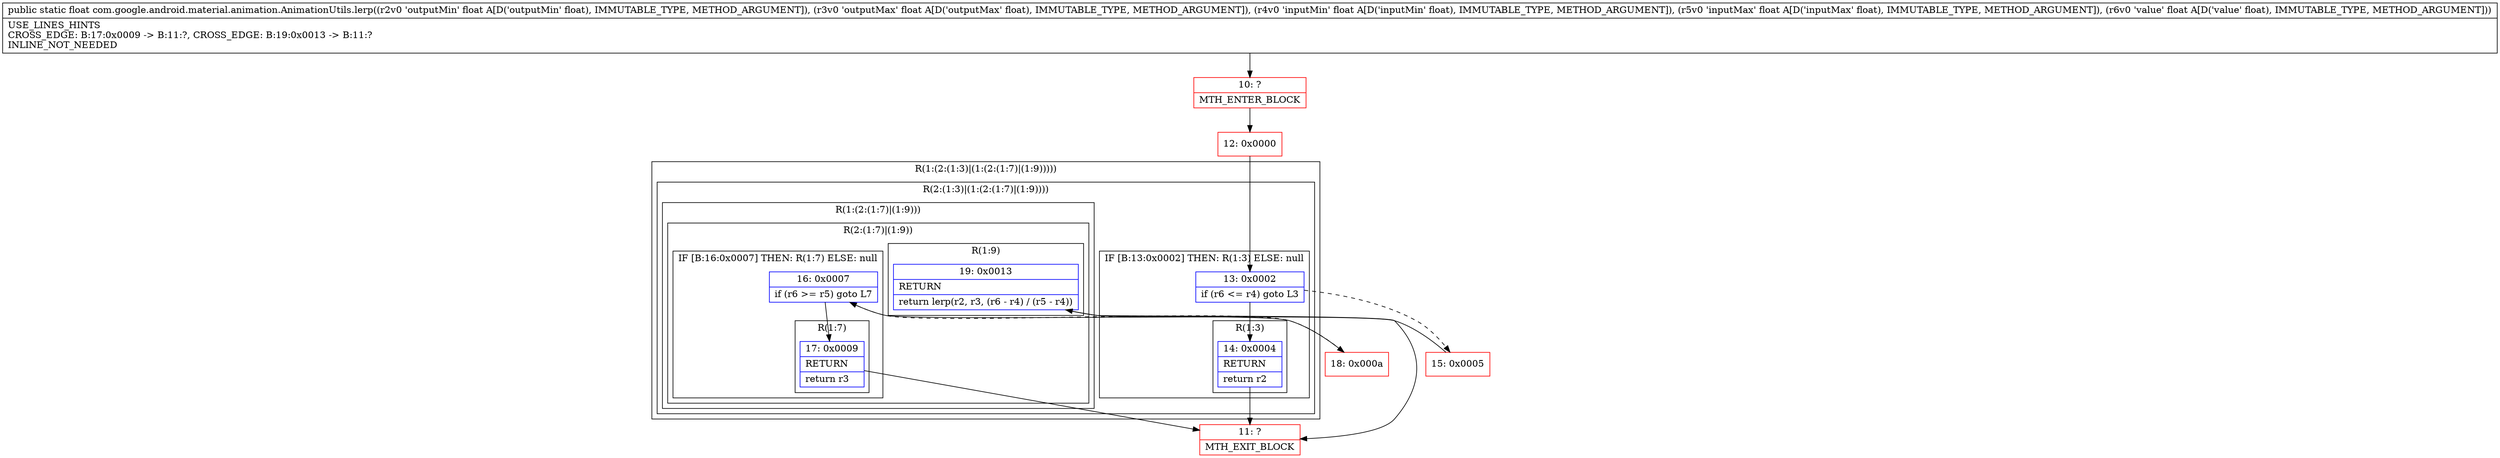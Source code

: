 digraph "CFG forcom.google.android.material.animation.AnimationUtils.lerp(FFFFF)F" {
subgraph cluster_Region_999263842 {
label = "R(1:(2:(1:3)|(1:(2:(1:7)|(1:9)))))";
node [shape=record,color=blue];
subgraph cluster_Region_1540389765 {
label = "R(2:(1:3)|(1:(2:(1:7)|(1:9))))";
node [shape=record,color=blue];
subgraph cluster_IfRegion_764377769 {
label = "IF [B:13:0x0002] THEN: R(1:3) ELSE: null";
node [shape=record,color=blue];
Node_13 [shape=record,label="{13\:\ 0x0002|if (r6 \<= r4) goto L3\l}"];
subgraph cluster_Region_454462954 {
label = "R(1:3)";
node [shape=record,color=blue];
Node_14 [shape=record,label="{14\:\ 0x0004|RETURN\l|return r2\l}"];
}
}
subgraph cluster_Region_1546513524 {
label = "R(1:(2:(1:7)|(1:9)))";
node [shape=record,color=blue];
subgraph cluster_Region_83470375 {
label = "R(2:(1:7)|(1:9))";
node [shape=record,color=blue];
subgraph cluster_IfRegion_1383448611 {
label = "IF [B:16:0x0007] THEN: R(1:7) ELSE: null";
node [shape=record,color=blue];
Node_16 [shape=record,label="{16\:\ 0x0007|if (r6 \>= r5) goto L7\l}"];
subgraph cluster_Region_2107866714 {
label = "R(1:7)";
node [shape=record,color=blue];
Node_17 [shape=record,label="{17\:\ 0x0009|RETURN\l|return r3\l}"];
}
}
subgraph cluster_Region_1314812886 {
label = "R(1:9)";
node [shape=record,color=blue];
Node_19 [shape=record,label="{19\:\ 0x0013|RETURN\l|return lerp(r2, r3, (r6 \- r4) \/ (r5 \- r4))\l}"];
}
}
}
}
}
Node_10 [shape=record,color=red,label="{10\:\ ?|MTH_ENTER_BLOCK\l}"];
Node_12 [shape=record,color=red,label="{12\:\ 0x0000}"];
Node_11 [shape=record,color=red,label="{11\:\ ?|MTH_EXIT_BLOCK\l}"];
Node_15 [shape=record,color=red,label="{15\:\ 0x0005}"];
Node_18 [shape=record,color=red,label="{18\:\ 0x000a}"];
MethodNode[shape=record,label="{public static float com.google.android.material.animation.AnimationUtils.lerp((r2v0 'outputMin' float A[D('outputMin' float), IMMUTABLE_TYPE, METHOD_ARGUMENT]), (r3v0 'outputMax' float A[D('outputMax' float), IMMUTABLE_TYPE, METHOD_ARGUMENT]), (r4v0 'inputMin' float A[D('inputMin' float), IMMUTABLE_TYPE, METHOD_ARGUMENT]), (r5v0 'inputMax' float A[D('inputMax' float), IMMUTABLE_TYPE, METHOD_ARGUMENT]), (r6v0 'value' float A[D('value' float), IMMUTABLE_TYPE, METHOD_ARGUMENT]))  | USE_LINES_HINTS\lCROSS_EDGE: B:17:0x0009 \-\> B:11:?, CROSS_EDGE: B:19:0x0013 \-\> B:11:?\lINLINE_NOT_NEEDED\l}"];
MethodNode -> Node_10;Node_13 -> Node_14;
Node_13 -> Node_15[style=dashed];
Node_14 -> Node_11;
Node_16 -> Node_17;
Node_16 -> Node_18[style=dashed];
Node_17 -> Node_11;
Node_19 -> Node_11;
Node_10 -> Node_12;
Node_12 -> Node_13;
Node_15 -> Node_16;
Node_18 -> Node_19;
}

